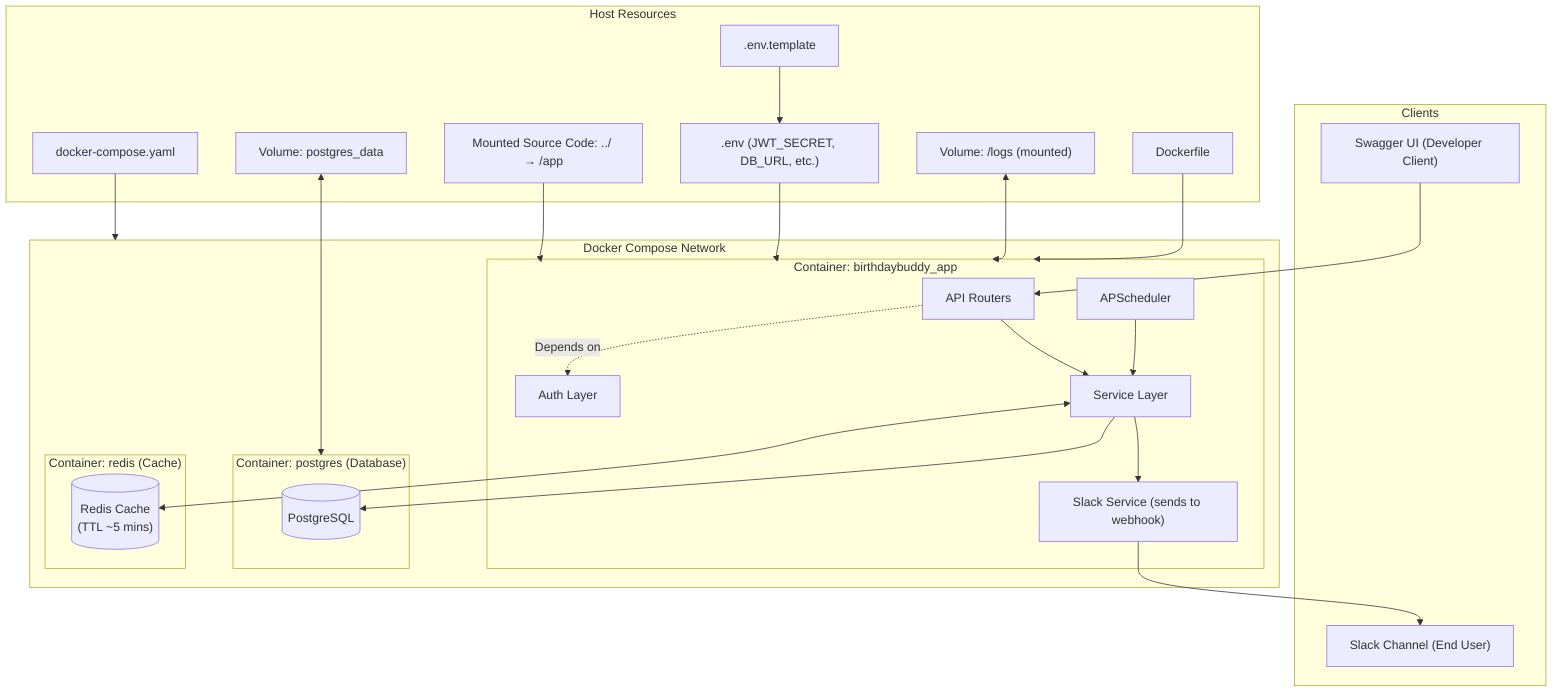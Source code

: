 flowchart TD
 subgraph Clients["Clients"]
        SwaggerUI["Swagger UI (Developer Client)"]
        Slack["Slack Channel (End User)"]
  end
 subgraph birthdaybuddy_app["Container: birthdaybuddy_app"]
        Router["API Routers"]
        Auth["Auth Layer"]
        Services["Service Layer"]
        Scheduler["APScheduler"]
        SlackService["Slack Service (sends to webhook)"]
  end
 subgraph postgres["Container: postgres (Database)"]
        Postgres[("PostgreSQL")]
  end
 subgraph redis["Container: redis (Cache)"]
        Redis[("Redis Cache<br>(TTL ~5 mins)")]
  end
 subgraph Docker_Network["Docker Compose Network"]
        birthdaybuddy_app
        postgres
        redis
  end
 subgraph Host_Resources["Host Resources"]
        EnvFile[".env (JWT_SECRET, DB_URL, etc.)"]
        CodeVolume["Mounted Source Code: ../ → /app"]
        LogVolume["Volume: /logs (mounted)"]
        PgVolume["Volume: postgres_data"]
        ComposeFile["docker-compose.yaml"]
        Dockerfile["Dockerfile"]
        EnvTemplate[".env.template"]
  end
    SwaggerUI --> Router
    Router -. Depends on .-> Auth
    Router --> Services
    Services <--> Redis
    Services --> Postgres & SlackService
    SlackService --> Slack
    Scheduler --> Services
    CodeVolume --> birthdaybuddy_app
    EnvFile --> birthdaybuddy_app
    LogVolume <--> birthdaybuddy_app
    PgVolume <--> postgres
    ComposeFile --> Docker_Network
    Dockerfile --> birthdaybuddy_app
    EnvTemplate --> EnvFile